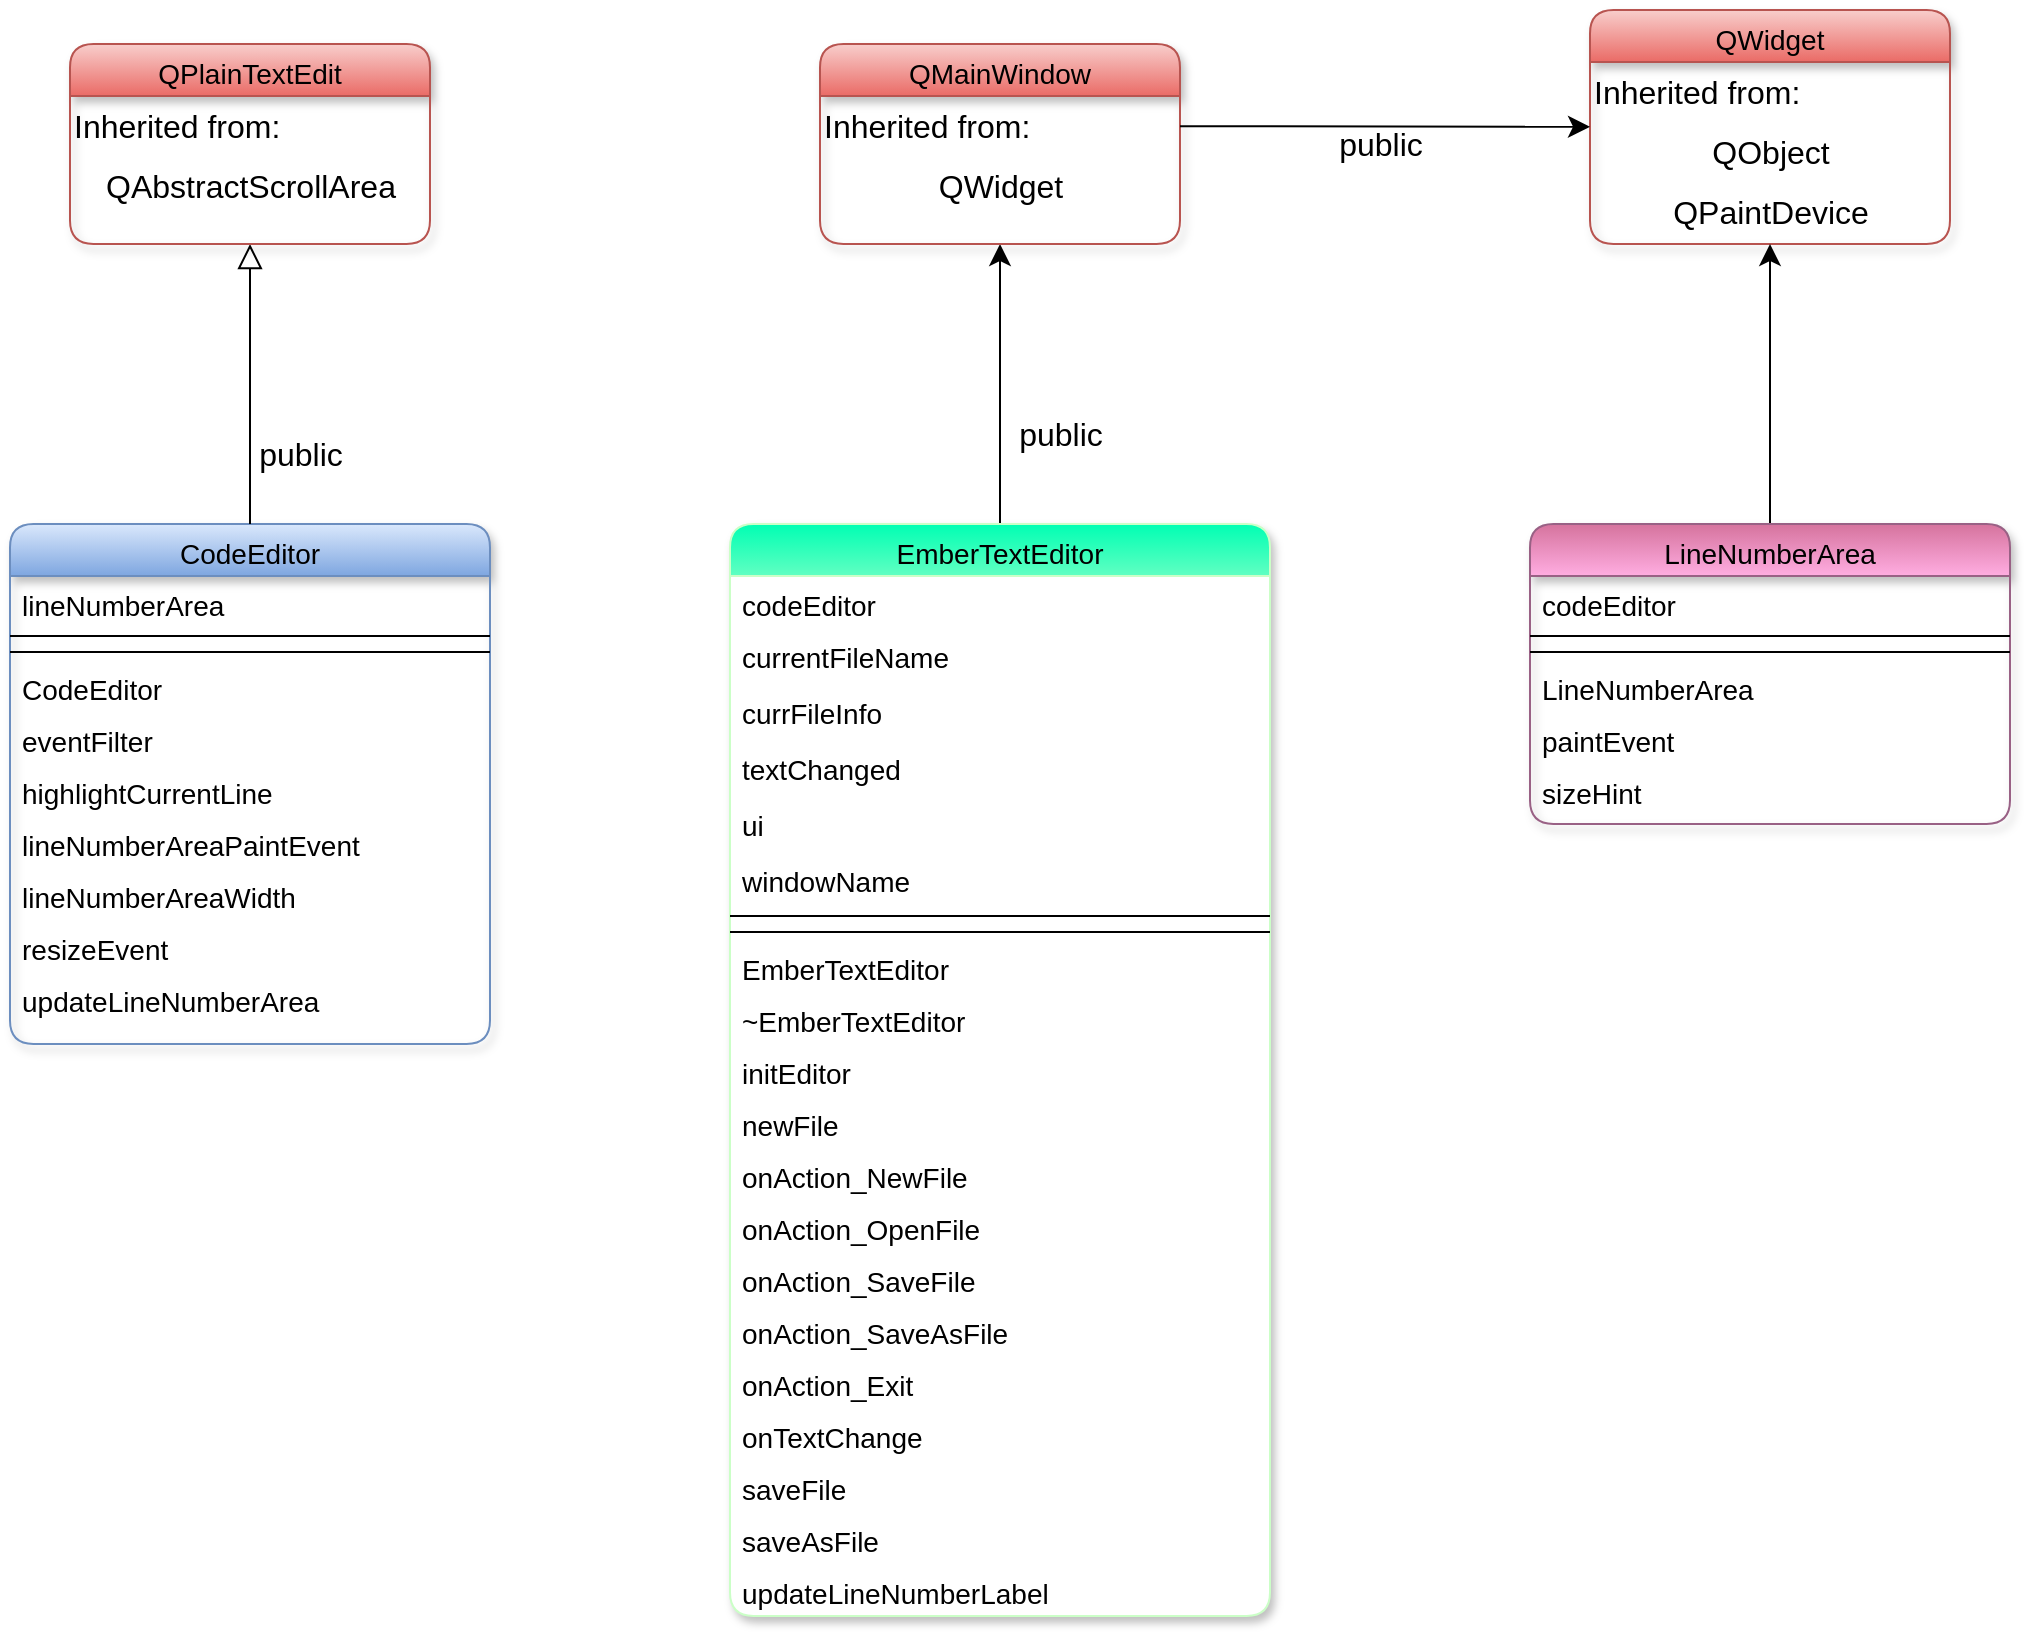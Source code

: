 <mxfile version="24.7.7">
  <diagram id="C5RBs43oDa-KdzZeNtuy" name="Page-1">
    <mxGraphModel dx="1020" dy="1448" grid="1" gridSize="10" guides="1" tooltips="1" connect="1" arrows="1" fold="1" page="1" pageScale="1" pageWidth="1169" pageHeight="827" math="0" shadow="0">
      <root>
        <mxCell id="WIyWlLk6GJQsqaUBKTNV-0" />
        <mxCell id="WIyWlLk6GJQsqaUBKTNV-1" parent="WIyWlLk6GJQsqaUBKTNV-0" />
        <mxCell id="zkfFHV4jXpPFQw0GAbJ--6" value="CodeEditor&#xa;" style="swimlane;fontStyle=0;align=center;verticalAlign=top;childLayout=stackLayout;horizontal=1;startSize=26;horizontalStack=0;resizeParent=1;resizeLast=0;collapsible=1;marginBottom=0;rounded=1;shadow=1;strokeWidth=1;fontSize=14;labelBorderColor=none;labelBackgroundColor=none;textShadow=0;spacingBottom=0;fillColor=#dae8fc;gradientColor=#7ea6e0;strokeColor=#6c8ebf;glass=0;" parent="WIyWlLk6GJQsqaUBKTNV-1" vertex="1">
          <mxGeometry x="240" y="500" width="240" height="260" as="geometry">
            <mxRectangle x="130" y="380" width="160" height="26" as="alternateBounds" />
          </mxGeometry>
        </mxCell>
        <mxCell id="zkfFHV4jXpPFQw0GAbJ--7" value="lineNumberArea&#xa;" style="text;align=left;verticalAlign=top;spacingLeft=4;spacingRight=4;overflow=hidden;rotatable=0;points=[[0,0.5],[1,0.5]];portConstraint=eastwest;fontSize=14;" parent="zkfFHV4jXpPFQw0GAbJ--6" vertex="1">
          <mxGeometry y="26" width="240" height="26" as="geometry" />
        </mxCell>
        <mxCell id="zkfFHV4jXpPFQw0GAbJ--9" value="" style="line;html=1;strokeWidth=1;align=left;verticalAlign=middle;spacingTop=-1;spacingLeft=3;spacingRight=3;rotatable=0;labelPosition=right;points=[];portConstraint=eastwest;" parent="zkfFHV4jXpPFQw0GAbJ--6" vertex="1">
          <mxGeometry y="52" width="240" height="8" as="geometry" />
        </mxCell>
        <mxCell id="juTb317byOU1x1j3kTgh-14" value="" style="line;html=1;strokeWidth=1;align=left;verticalAlign=middle;spacingTop=-1;spacingLeft=3;spacingRight=3;rotatable=0;labelPosition=right;points=[];portConstraint=eastwest;" vertex="1" parent="zkfFHV4jXpPFQw0GAbJ--6">
          <mxGeometry y="60" width="240" height="8" as="geometry" />
        </mxCell>
        <mxCell id="juTb317byOU1x1j3kTgh-13" value="CodeEditor " style="text;align=left;verticalAlign=top;spacingLeft=4;spacingRight=4;overflow=hidden;rotatable=0;points=[[0,0.5],[1,0.5]];portConstraint=eastwest;fontSize=14;" vertex="1" parent="zkfFHV4jXpPFQw0GAbJ--6">
          <mxGeometry y="68" width="240" height="26" as="geometry" />
        </mxCell>
        <mxCell id="juTb317byOU1x1j3kTgh-15" value="eventFilter" style="text;align=left;verticalAlign=top;spacingLeft=4;spacingRight=4;overflow=hidden;rotatable=0;points=[[0,0.5],[1,0.5]];portConstraint=eastwest;fontSize=14;" vertex="1" parent="zkfFHV4jXpPFQw0GAbJ--6">
          <mxGeometry y="94" width="240" height="26" as="geometry" />
        </mxCell>
        <mxCell id="juTb317byOU1x1j3kTgh-16" value="highlightCurrentLine" style="text;align=left;verticalAlign=top;spacingLeft=4;spacingRight=4;overflow=hidden;rotatable=0;points=[[0,0.5],[1,0.5]];portConstraint=eastwest;fontSize=14;" vertex="1" parent="zkfFHV4jXpPFQw0GAbJ--6">
          <mxGeometry y="120" width="240" height="26" as="geometry" />
        </mxCell>
        <mxCell id="juTb317byOU1x1j3kTgh-17" value="lineNumberAreaPaintEvent" style="text;align=left;verticalAlign=top;spacingLeft=4;spacingRight=4;overflow=hidden;rotatable=0;points=[[0,0.5],[1,0.5]];portConstraint=eastwest;fontSize=14;" vertex="1" parent="zkfFHV4jXpPFQw0GAbJ--6">
          <mxGeometry y="146" width="240" height="26" as="geometry" />
        </mxCell>
        <mxCell id="juTb317byOU1x1j3kTgh-18" value="lineNumberAreaWidth" style="text;align=left;verticalAlign=top;spacingLeft=4;spacingRight=4;overflow=hidden;rotatable=0;points=[[0,0.5],[1,0.5]];portConstraint=eastwest;fontSize=14;" vertex="1" parent="zkfFHV4jXpPFQw0GAbJ--6">
          <mxGeometry y="172" width="240" height="26" as="geometry" />
        </mxCell>
        <mxCell id="juTb317byOU1x1j3kTgh-19" value="resizeEvent" style="text;align=left;verticalAlign=top;spacingLeft=4;spacingRight=4;overflow=hidden;rotatable=0;points=[[0,0.5],[1,0.5]];portConstraint=eastwest;fontSize=14;" vertex="1" parent="zkfFHV4jXpPFQw0GAbJ--6">
          <mxGeometry y="198" width="240" height="26" as="geometry" />
        </mxCell>
        <mxCell id="juTb317byOU1x1j3kTgh-20" value="updateLineNumberArea" style="text;align=left;verticalAlign=top;spacingLeft=4;spacingRight=4;overflow=hidden;rotatable=0;points=[[0,0.5],[1,0.5]];portConstraint=eastwest;fontSize=14;" vertex="1" parent="zkfFHV4jXpPFQw0GAbJ--6">
          <mxGeometry y="224" width="240" height="26" as="geometry" />
        </mxCell>
        <mxCell id="zkfFHV4jXpPFQw0GAbJ--12" value="" style="endArrow=block;endSize=10;endFill=0;shadow=0;strokeWidth=1;rounded=0;curved=0;edgeStyle=elbowEdgeStyle;elbow=vertical;entryX=0.5;entryY=1;entryDx=0;entryDy=0;" parent="WIyWlLk6GJQsqaUBKTNV-1" source="zkfFHV4jXpPFQw0GAbJ--6" target="juTb317byOU1x1j3kTgh-22" edge="1">
          <mxGeometry width="160" relative="1" as="geometry">
            <mxPoint x="260" y="333" as="sourcePoint" />
            <mxPoint x="360" y="388" as="targetPoint" />
          </mxGeometry>
        </mxCell>
        <mxCell id="juTb317byOU1x1j3kTgh-22" value="QPlainTextEdit" style="swimlane;fontStyle=0;align=center;verticalAlign=top;childLayout=stackLayout;horizontal=1;startSize=26;horizontalStack=0;resizeParent=1;resizeLast=0;collapsible=1;marginBottom=0;rounded=1;shadow=1;strokeWidth=1;fontSize=14;labelBorderColor=none;labelBackgroundColor=none;textShadow=0;spacingBottom=0;fillColor=#f8cecc;strokeColor=#b85450;gradientColor=#ea6b66;" vertex="1" parent="WIyWlLk6GJQsqaUBKTNV-1">
          <mxGeometry x="270" y="260" width="180" height="100" as="geometry">
            <mxRectangle x="210" y="140" width="160" height="26" as="alternateBounds" />
          </mxGeometry>
        </mxCell>
        <mxCell id="juTb317byOU1x1j3kTgh-34" value="Inherited from:" style="text;html=1;align=left;verticalAlign=middle;resizable=0;points=[];autosize=1;strokeColor=none;fillColor=none;fontSize=16;" vertex="1" parent="juTb317byOU1x1j3kTgh-22">
          <mxGeometry y="26" width="180" height="30" as="geometry" />
        </mxCell>
        <mxCell id="juTb317byOU1x1j3kTgh-35" value="QAbstractScrollArea" style="text;html=1;align=center;verticalAlign=middle;resizable=0;points=[];autosize=1;strokeColor=none;fillColor=none;fontSize=16;" vertex="1" parent="juTb317byOU1x1j3kTgh-22">
          <mxGeometry y="56" width="180" height="30" as="geometry" />
        </mxCell>
        <mxCell id="juTb317byOU1x1j3kTgh-33" value="public" style="text;html=1;align=center;verticalAlign=middle;resizable=0;points=[];autosize=1;strokeColor=none;fillColor=none;fontSize=16;" vertex="1" parent="WIyWlLk6GJQsqaUBKTNV-1">
          <mxGeometry x="350" y="450" width="70" height="30" as="geometry" />
        </mxCell>
        <mxCell id="juTb317byOU1x1j3kTgh-96" style="edgeStyle=none;curved=1;rounded=0;orthogonalLoop=1;jettySize=auto;html=1;entryX=0.5;entryY=1;entryDx=0;entryDy=0;fontSize=12;startSize=8;endSize=8;flowAnimation=0;shadow=0;" edge="1" parent="WIyWlLk6GJQsqaUBKTNV-1" source="juTb317byOU1x1j3kTgh-36" target="juTb317byOU1x1j3kTgh-92">
          <mxGeometry relative="1" as="geometry" />
        </mxCell>
        <mxCell id="juTb317byOU1x1j3kTgh-36" value="EmberTextEditor" style="swimlane;fontStyle=0;align=center;verticalAlign=top;childLayout=stackLayout;horizontal=1;startSize=26;horizontalStack=0;resizeParent=1;resizeLast=0;collapsible=1;marginBottom=0;rounded=1;shadow=1;strokeWidth=1;fontSize=14;labelBorderColor=none;labelBackgroundColor=none;textShadow=0;spacingBottom=0;fillColor=#61ffc2;gradientColor=#00ffb3;strokeColor=#cbffc7;gradientDirection=north;swimlaneFillColor=default;glass=0;" vertex="1" parent="WIyWlLk6GJQsqaUBKTNV-1">
          <mxGeometry x="600" y="500" width="270" height="546" as="geometry">
            <mxRectangle x="130" y="380" width="160" height="26" as="alternateBounds" />
          </mxGeometry>
        </mxCell>
        <mxCell id="juTb317byOU1x1j3kTgh-37" value="codeEditor" style="text;align=left;verticalAlign=top;spacingLeft=4;spacingRight=4;overflow=hidden;rotatable=0;points=[[0,0.5],[1,0.5]];portConstraint=eastwest;fontSize=14;" vertex="1" parent="juTb317byOU1x1j3kTgh-36">
          <mxGeometry y="26" width="270" height="26" as="geometry" />
        </mxCell>
        <mxCell id="juTb317byOU1x1j3kTgh-54" value="currentFileName" style="text;align=left;verticalAlign=top;spacingLeft=4;spacingRight=4;overflow=hidden;rotatable=0;points=[[0,0.5],[1,0.5]];portConstraint=eastwest;fontSize=14;" vertex="1" parent="juTb317byOU1x1j3kTgh-36">
          <mxGeometry y="52" width="270" height="28" as="geometry" />
        </mxCell>
        <mxCell id="juTb317byOU1x1j3kTgh-56" value="currFileInfo" style="text;align=left;verticalAlign=top;spacingLeft=4;spacingRight=4;overflow=hidden;rotatable=0;points=[[0,0.5],[1,0.5]];portConstraint=eastwest;fontSize=14;" vertex="1" parent="juTb317byOU1x1j3kTgh-36">
          <mxGeometry y="80" width="270" height="28" as="geometry" />
        </mxCell>
        <mxCell id="juTb317byOU1x1j3kTgh-59" value="textChanged" style="text;align=left;verticalAlign=top;spacingLeft=4;spacingRight=4;overflow=hidden;rotatable=0;points=[[0,0.5],[1,0.5]];portConstraint=eastwest;fontSize=14;" vertex="1" parent="juTb317byOU1x1j3kTgh-36">
          <mxGeometry y="108" width="270" height="28" as="geometry" />
        </mxCell>
        <mxCell id="juTb317byOU1x1j3kTgh-58" value="ui" style="text;align=left;verticalAlign=top;spacingLeft=4;spacingRight=4;overflow=hidden;rotatable=0;points=[[0,0.5],[1,0.5]];portConstraint=eastwest;fontSize=14;" vertex="1" parent="juTb317byOU1x1j3kTgh-36">
          <mxGeometry y="136" width="270" height="28" as="geometry" />
        </mxCell>
        <mxCell id="juTb317byOU1x1j3kTgh-57" value="windowName" style="text;align=left;verticalAlign=top;spacingLeft=4;spacingRight=4;overflow=hidden;rotatable=0;points=[[0,0.5],[1,0.5]];portConstraint=eastwest;fontSize=14;" vertex="1" parent="juTb317byOU1x1j3kTgh-36">
          <mxGeometry y="164" width="270" height="28" as="geometry" />
        </mxCell>
        <mxCell id="juTb317byOU1x1j3kTgh-38" value="" style="line;html=1;strokeWidth=1;align=left;verticalAlign=middle;spacingTop=-1;spacingLeft=3;spacingRight=3;rotatable=0;labelPosition=right;points=[];portConstraint=eastwest;" vertex="1" parent="juTb317byOU1x1j3kTgh-36">
          <mxGeometry y="192" width="270" height="8" as="geometry" />
        </mxCell>
        <mxCell id="juTb317byOU1x1j3kTgh-39" value="" style="line;html=1;strokeWidth=1;align=left;verticalAlign=middle;spacingTop=-1;spacingLeft=3;spacingRight=3;rotatable=0;labelPosition=right;points=[];portConstraint=eastwest;" vertex="1" parent="juTb317byOU1x1j3kTgh-36">
          <mxGeometry y="200" width="270" height="8" as="geometry" />
        </mxCell>
        <mxCell id="juTb317byOU1x1j3kTgh-40" value="EmberTextEditor" style="text;align=left;verticalAlign=top;spacingLeft=4;spacingRight=4;overflow=hidden;rotatable=0;points=[[0,0.5],[1,0.5]];portConstraint=eastwest;fontSize=14;" vertex="1" parent="juTb317byOU1x1j3kTgh-36">
          <mxGeometry y="208" width="270" height="26" as="geometry" />
        </mxCell>
        <mxCell id="juTb317byOU1x1j3kTgh-41" value="~EmberTextEditor" style="text;align=left;verticalAlign=top;spacingLeft=4;spacingRight=4;overflow=hidden;rotatable=0;points=[[0,0.5],[1,0.5]];portConstraint=eastwest;fontSize=14;" vertex="1" parent="juTb317byOU1x1j3kTgh-36">
          <mxGeometry y="234" width="270" height="26" as="geometry" />
        </mxCell>
        <mxCell id="juTb317byOU1x1j3kTgh-42" value="initEditor" style="text;align=left;verticalAlign=top;spacingLeft=4;spacingRight=4;overflow=hidden;rotatable=0;points=[[0,0.5],[1,0.5]];portConstraint=eastwest;fontSize=14;" vertex="1" parent="juTb317byOU1x1j3kTgh-36">
          <mxGeometry y="260" width="270" height="26" as="geometry" />
        </mxCell>
        <mxCell id="juTb317byOU1x1j3kTgh-43" value="newFile" style="text;align=left;verticalAlign=top;spacingLeft=4;spacingRight=4;overflow=hidden;rotatable=0;points=[[0,0.5],[1,0.5]];portConstraint=eastwest;fontSize=14;" vertex="1" parent="juTb317byOU1x1j3kTgh-36">
          <mxGeometry y="286" width="270" height="26" as="geometry" />
        </mxCell>
        <mxCell id="juTb317byOU1x1j3kTgh-44" value="onAction_NewFile" style="text;align=left;verticalAlign=top;spacingLeft=4;spacingRight=4;overflow=hidden;rotatable=0;points=[[0,0.5],[1,0.5]];portConstraint=eastwest;fontSize=14;" vertex="1" parent="juTb317byOU1x1j3kTgh-36">
          <mxGeometry y="312" width="270" height="26" as="geometry" />
        </mxCell>
        <mxCell id="juTb317byOU1x1j3kTgh-60" value="onAction_OpenFile" style="text;align=left;verticalAlign=top;spacingLeft=4;spacingRight=4;overflow=hidden;rotatable=0;points=[[0,0.5],[1,0.5]];portConstraint=eastwest;fontSize=14;" vertex="1" parent="juTb317byOU1x1j3kTgh-36">
          <mxGeometry y="338" width="270" height="26" as="geometry" />
        </mxCell>
        <mxCell id="juTb317byOU1x1j3kTgh-61" value="onAction_SaveFile" style="text;align=left;verticalAlign=top;spacingLeft=4;spacingRight=4;overflow=hidden;rotatable=0;points=[[0,0.5],[1,0.5]];portConstraint=eastwest;fontSize=14;" vertex="1" parent="juTb317byOU1x1j3kTgh-36">
          <mxGeometry y="364" width="270" height="26" as="geometry" />
        </mxCell>
        <mxCell id="juTb317byOU1x1j3kTgh-62" value="onAction_SaveAsFile" style="text;align=left;verticalAlign=top;spacingLeft=4;spacingRight=4;overflow=hidden;rotatable=0;points=[[0,0.5],[1,0.5]];portConstraint=eastwest;fontSize=14;" vertex="1" parent="juTb317byOU1x1j3kTgh-36">
          <mxGeometry y="390" width="270" height="26" as="geometry" />
        </mxCell>
        <mxCell id="juTb317byOU1x1j3kTgh-63" value="onAction_Exit" style="text;align=left;verticalAlign=top;spacingLeft=4;spacingRight=4;overflow=hidden;rotatable=0;points=[[0,0.5],[1,0.5]];portConstraint=eastwest;fontSize=14;" vertex="1" parent="juTb317byOU1x1j3kTgh-36">
          <mxGeometry y="416" width="270" height="26" as="geometry" />
        </mxCell>
        <mxCell id="juTb317byOU1x1j3kTgh-64" value="onTextChange" style="text;align=left;verticalAlign=top;spacingLeft=4;spacingRight=4;overflow=hidden;rotatable=0;points=[[0,0.5],[1,0.5]];portConstraint=eastwest;fontSize=14;" vertex="1" parent="juTb317byOU1x1j3kTgh-36">
          <mxGeometry y="442" width="270" height="26" as="geometry" />
        </mxCell>
        <mxCell id="juTb317byOU1x1j3kTgh-65" value="saveFile" style="text;align=left;verticalAlign=top;spacingLeft=4;spacingRight=4;overflow=hidden;rotatable=0;points=[[0,0.5],[1,0.5]];portConstraint=eastwest;fontSize=14;" vertex="1" parent="juTb317byOU1x1j3kTgh-36">
          <mxGeometry y="468" width="270" height="26" as="geometry" />
        </mxCell>
        <mxCell id="juTb317byOU1x1j3kTgh-66" value="saveAsFile" style="text;align=left;verticalAlign=top;spacingLeft=4;spacingRight=4;overflow=hidden;rotatable=0;points=[[0,0.5],[1,0.5]];portConstraint=eastwest;fontSize=14;" vertex="1" parent="juTb317byOU1x1j3kTgh-36">
          <mxGeometry y="494" width="270" height="26" as="geometry" />
        </mxCell>
        <mxCell id="juTb317byOU1x1j3kTgh-67" value="updateLineNumberLabel" style="text;align=left;verticalAlign=top;spacingLeft=4;spacingRight=4;overflow=hidden;rotatable=0;points=[[0,0.5],[1,0.5]];portConstraint=eastwest;fontSize=14;" vertex="1" parent="juTb317byOU1x1j3kTgh-36">
          <mxGeometry y="520" width="270" height="26" as="geometry" />
        </mxCell>
        <mxCell id="juTb317byOU1x1j3kTgh-92" value="QMainWindow" style="swimlane;fontStyle=0;align=center;verticalAlign=top;childLayout=stackLayout;horizontal=1;startSize=26;horizontalStack=0;resizeParent=1;resizeLast=0;collapsible=1;marginBottom=0;rounded=1;shadow=1;strokeWidth=1;fontSize=14;labelBorderColor=none;labelBackgroundColor=none;textShadow=0;spacingBottom=0;fillColor=#f8cecc;strokeColor=#b85450;gradientColor=#ea6b66;" vertex="1" parent="WIyWlLk6GJQsqaUBKTNV-1">
          <mxGeometry x="645" y="260" width="180" height="100" as="geometry">
            <mxRectangle x="210" y="140" width="160" height="26" as="alternateBounds" />
          </mxGeometry>
        </mxCell>
        <mxCell id="juTb317byOU1x1j3kTgh-95" value="Inherited from:" style="text;html=1;align=left;verticalAlign=middle;resizable=0;points=[];autosize=1;strokeColor=none;fillColor=none;fontSize=16;" vertex="1" parent="juTb317byOU1x1j3kTgh-92">
          <mxGeometry y="26" width="180" height="30" as="geometry" />
        </mxCell>
        <mxCell id="juTb317byOU1x1j3kTgh-94" value="QWidget" style="text;html=1;align=center;verticalAlign=middle;resizable=0;points=[];autosize=1;strokeColor=none;fillColor=none;fontSize=16;" vertex="1" parent="juTb317byOU1x1j3kTgh-92">
          <mxGeometry y="56" width="180" height="30" as="geometry" />
        </mxCell>
        <mxCell id="juTb317byOU1x1j3kTgh-100" value="public" style="text;html=1;align=center;verticalAlign=middle;resizable=0;points=[];autosize=1;strokeColor=none;fillColor=none;fontSize=16;" vertex="1" parent="WIyWlLk6GJQsqaUBKTNV-1">
          <mxGeometry x="730" y="440" width="70" height="30" as="geometry" />
        </mxCell>
        <mxCell id="juTb317byOU1x1j3kTgh-101" value="QWidget" style="swimlane;fontStyle=0;align=center;verticalAlign=top;childLayout=stackLayout;horizontal=1;startSize=26;horizontalStack=0;resizeParent=1;resizeLast=0;collapsible=1;marginBottom=0;rounded=1;shadow=1;strokeWidth=1;fontSize=14;labelBorderColor=none;labelBackgroundColor=none;textShadow=0;spacingBottom=0;fillColor=#f8cecc;strokeColor=#b85450;gradientColor=#ea6b66;" vertex="1" parent="WIyWlLk6GJQsqaUBKTNV-1">
          <mxGeometry x="1030" y="243" width="180" height="117" as="geometry">
            <mxRectangle x="210" y="140" width="160" height="26" as="alternateBounds" />
          </mxGeometry>
        </mxCell>
        <mxCell id="juTb317byOU1x1j3kTgh-102" value="Inherited from:" style="text;html=1;align=left;verticalAlign=middle;resizable=0;points=[];autosize=1;strokeColor=none;fillColor=none;fontSize=16;" vertex="1" parent="juTb317byOU1x1j3kTgh-101">
          <mxGeometry y="26" width="180" height="30" as="geometry" />
        </mxCell>
        <mxCell id="juTb317byOU1x1j3kTgh-103" value="QObject" style="text;html=1;align=center;verticalAlign=middle;resizable=0;points=[];autosize=1;strokeColor=none;fillColor=none;fontSize=16;" vertex="1" parent="juTb317byOU1x1j3kTgh-101">
          <mxGeometry y="56" width="180" height="30" as="geometry" />
        </mxCell>
        <mxCell id="juTb317byOU1x1j3kTgh-106" value="QPaintDevice" style="text;html=1;align=center;verticalAlign=middle;resizable=0;points=[];autosize=1;strokeColor=none;fillColor=none;fontSize=16;" vertex="1" parent="juTb317byOU1x1j3kTgh-101">
          <mxGeometry y="86" width="180" height="30" as="geometry" />
        </mxCell>
        <mxCell id="juTb317byOU1x1j3kTgh-104" style="edgeStyle=none;curved=1;rounded=0;orthogonalLoop=1;jettySize=auto;html=1;fontSize=12;startSize=8;endSize=8;" edge="1" parent="WIyWlLk6GJQsqaUBKTNV-1" source="juTb317byOU1x1j3kTgh-95" target="juTb317byOU1x1j3kTgh-101">
          <mxGeometry relative="1" as="geometry" />
        </mxCell>
        <mxCell id="juTb317byOU1x1j3kTgh-105" value="public" style="text;html=1;align=center;verticalAlign=middle;resizable=0;points=[];autosize=1;strokeColor=none;fillColor=none;fontSize=16;" vertex="1" parent="WIyWlLk6GJQsqaUBKTNV-1">
          <mxGeometry x="890" y="295" width="70" height="30" as="geometry" />
        </mxCell>
        <mxCell id="juTb317byOU1x1j3kTgh-118" style="edgeStyle=none;curved=1;rounded=0;orthogonalLoop=1;jettySize=auto;html=1;fontSize=12;startSize=8;endSize=8;" edge="1" parent="WIyWlLk6GJQsqaUBKTNV-1" source="juTb317byOU1x1j3kTgh-107" target="juTb317byOU1x1j3kTgh-101">
          <mxGeometry relative="1" as="geometry" />
        </mxCell>
        <mxCell id="juTb317byOU1x1j3kTgh-107" value="LineNumberArea" style="swimlane;fontStyle=0;align=center;verticalAlign=top;childLayout=stackLayout;horizontal=1;startSize=26;horizontalStack=0;resizeParent=1;resizeLast=0;collapsible=1;marginBottom=0;rounded=1;shadow=1;strokeWidth=1;fontSize=14;labelBorderColor=none;labelBackgroundColor=none;textShadow=0;spacingBottom=0;fillColor=#ffade1;strokeColor=#996185;glass=0;gradientColor=#d5739d;gradientDirection=north;" vertex="1" parent="WIyWlLk6GJQsqaUBKTNV-1">
          <mxGeometry x="1000" y="500" width="240" height="150" as="geometry">
            <mxRectangle x="130" y="380" width="160" height="26" as="alternateBounds" />
          </mxGeometry>
        </mxCell>
        <mxCell id="juTb317byOU1x1j3kTgh-108" value="codeEditor" style="text;align=left;verticalAlign=top;spacingLeft=4;spacingRight=4;overflow=hidden;rotatable=0;points=[[0,0.5],[1,0.5]];portConstraint=eastwest;fontSize=14;" vertex="1" parent="juTb317byOU1x1j3kTgh-107">
          <mxGeometry y="26" width="240" height="26" as="geometry" />
        </mxCell>
        <mxCell id="juTb317byOU1x1j3kTgh-109" value="" style="line;html=1;strokeWidth=1;align=left;verticalAlign=middle;spacingTop=-1;spacingLeft=3;spacingRight=3;rotatable=0;labelPosition=right;points=[];portConstraint=eastwest;" vertex="1" parent="juTb317byOU1x1j3kTgh-107">
          <mxGeometry y="52" width="240" height="8" as="geometry" />
        </mxCell>
        <mxCell id="juTb317byOU1x1j3kTgh-110" value="" style="line;html=1;strokeWidth=1;align=left;verticalAlign=middle;spacingTop=-1;spacingLeft=3;spacingRight=3;rotatable=0;labelPosition=right;points=[];portConstraint=eastwest;" vertex="1" parent="juTb317byOU1x1j3kTgh-107">
          <mxGeometry y="60" width="240" height="8" as="geometry" />
        </mxCell>
        <mxCell id="juTb317byOU1x1j3kTgh-115" value="LineNumberArea" style="text;align=left;verticalAlign=top;spacingLeft=4;spacingRight=4;overflow=hidden;rotatable=0;points=[[0,0.5],[1,0.5]];portConstraint=eastwest;fontSize=14;" vertex="1" parent="juTb317byOU1x1j3kTgh-107">
          <mxGeometry y="68" width="240" height="26" as="geometry" />
        </mxCell>
        <mxCell id="juTb317byOU1x1j3kTgh-116" value="paintEvent" style="text;align=left;verticalAlign=top;spacingLeft=4;spacingRight=4;overflow=hidden;rotatable=0;points=[[0,0.5],[1,0.5]];portConstraint=eastwest;fontSize=14;" vertex="1" parent="juTb317byOU1x1j3kTgh-107">
          <mxGeometry y="94" width="240" height="26" as="geometry" />
        </mxCell>
        <mxCell id="juTb317byOU1x1j3kTgh-117" value="sizeHint" style="text;align=left;verticalAlign=top;spacingLeft=4;spacingRight=4;overflow=hidden;rotatable=0;points=[[0,0.5],[1,0.5]];portConstraint=eastwest;fontSize=14;" vertex="1" parent="juTb317byOU1x1j3kTgh-107">
          <mxGeometry y="120" width="240" height="26" as="geometry" />
        </mxCell>
      </root>
    </mxGraphModel>
  </diagram>
</mxfile>
